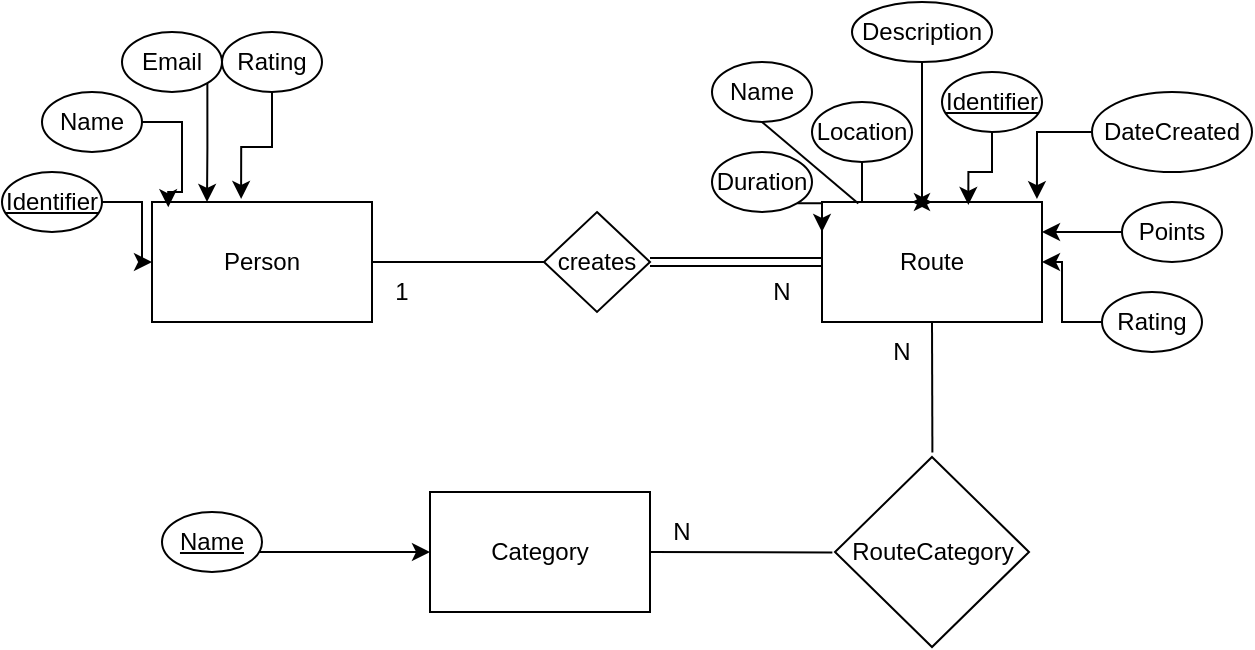 <mxfile version="10.6.5" type="device"><diagram id="I5HzPMfTuk4XGvRj4fif" name="Page-1"><mxGraphModel dx="562" dy="290" grid="1" gridSize="10" guides="1" tooltips="1" connect="1" arrows="1" fold="1" page="1" pageScale="1" pageWidth="827" pageHeight="1169" math="0" shadow="0"><root><mxCell id="0"/><mxCell id="1" parent="0"/><mxCell id="sx0cLf27U61Tal4f1JIm-5" value="Route" style="rounded=0;whiteSpace=wrap;html=1;" parent="1" vertex="1"><mxGeometry x="460" y="200" width="110" height="60" as="geometry"/></mxCell><mxCell id="sx0cLf27U61Tal4f1JIm-2" value="Person" style="rounded=0;whiteSpace=wrap;html=1;" parent="1" vertex="1"><mxGeometry x="125" y="200" width="110" height="60" as="geometry"/></mxCell><mxCell id="sx0cLf27U61Tal4f1JIm-7" value="Category" style="rounded=0;whiteSpace=wrap;html=1;" parent="1" vertex="1"><mxGeometry x="264" y="345" width="110" height="60" as="geometry"/></mxCell><mxCell id="sx0cLf27U61Tal4f1JIm-15" style="edgeStyle=orthogonalEdgeStyle;rounded=0;orthogonalLoop=1;jettySize=auto;html=1;exitX=1;exitY=1;exitDx=0;exitDy=0;entryX=0.25;entryY=0;entryDx=0;entryDy=0;" parent="1" source="sx0cLf27U61Tal4f1JIm-8" target="sx0cLf27U61Tal4f1JIm-2" edge="1"><mxGeometry relative="1" as="geometry"/></mxCell><mxCell id="sx0cLf27U61Tal4f1JIm-8" value="Email" style="ellipse;whiteSpace=wrap;html=1;" parent="1" vertex="1"><mxGeometry x="110" y="115" width="50" height="30" as="geometry"/></mxCell><mxCell id="sx0cLf27U61Tal4f1JIm-14" style="edgeStyle=orthogonalEdgeStyle;rounded=0;orthogonalLoop=1;jettySize=auto;html=1;exitX=1;exitY=0.5;exitDx=0;exitDy=0;entryX=0.074;entryY=0.044;entryDx=0;entryDy=0;entryPerimeter=0;" parent="1" source="sx0cLf27U61Tal4f1JIm-10" target="sx0cLf27U61Tal4f1JIm-2" edge="1"><mxGeometry relative="1" as="geometry"/></mxCell><mxCell id="sx0cLf27U61Tal4f1JIm-10" value="Name" style="ellipse;whiteSpace=wrap;html=1;" parent="1" vertex="1"><mxGeometry x="70" y="145" width="50" height="30" as="geometry"/></mxCell><mxCell id="sx0cLf27U61Tal4f1JIm-16" style="edgeStyle=orthogonalEdgeStyle;rounded=0;orthogonalLoop=1;jettySize=auto;html=1;exitX=0.5;exitY=1;exitDx=0;exitDy=0;entryX=0.405;entryY=-0.026;entryDx=0;entryDy=0;entryPerimeter=0;" parent="1" source="sx0cLf27U61Tal4f1JIm-11" target="sx0cLf27U61Tal4f1JIm-2" edge="1"><mxGeometry relative="1" as="geometry"><mxPoint x="185" y="190" as="targetPoint"/></mxGeometry></mxCell><mxCell id="sx0cLf27U61Tal4f1JIm-11" value="Rating" style="ellipse;whiteSpace=wrap;html=1;" parent="1" vertex="1"><mxGeometry x="160" y="115" width="50" height="30" as="geometry"/></mxCell><mxCell id="sx0cLf27U61Tal4f1JIm-13" style="edgeStyle=orthogonalEdgeStyle;rounded=0;orthogonalLoop=1;jettySize=auto;html=1;entryX=0;entryY=0.5;entryDx=0;entryDy=0;" parent="1" source="sx0cLf27U61Tal4f1JIm-12" target="sx0cLf27U61Tal4f1JIm-2" edge="1"><mxGeometry relative="1" as="geometry"/></mxCell><mxCell id="sx0cLf27U61Tal4f1JIm-12" value="Identifier" style="ellipse;whiteSpace=wrap;html=1;fontStyle=4" parent="1" vertex="1"><mxGeometry x="50" y="185" width="50" height="30" as="geometry"/></mxCell><mxCell id="sx0cLf27U61Tal4f1JIm-19" value="creates&lt;br&gt;" style="rhombus;whiteSpace=wrap;html=1;" parent="1" vertex="1"><mxGeometry x="321" y="205" width="53" height="50" as="geometry"/></mxCell><mxCell id="sx0cLf27U61Tal4f1JIm-22" value="" style="endArrow=none;html=1;entryX=0;entryY=0.5;entryDx=0;entryDy=0;exitX=1;exitY=0.5;exitDx=0;exitDy=0;" parent="1" source="sx0cLf27U61Tal4f1JIm-2" target="sx0cLf27U61Tal4f1JIm-19" edge="1"><mxGeometry width="50" height="50" relative="1" as="geometry"><mxPoint x="240" y="230" as="sourcePoint"/><mxPoint x="300" y="240" as="targetPoint"/></mxGeometry></mxCell><mxCell id="sx0cLf27U61Tal4f1JIm-25" value="" style="endArrow=none;html=1;exitX=1;exitY=0.5;exitDx=0;exitDy=0;shape=link;" parent="1" source="sx0cLf27U61Tal4f1JIm-19" edge="1"><mxGeometry width="50" height="50" relative="1" as="geometry"><mxPoint x="410" y="280" as="sourcePoint"/><mxPoint x="460" y="230" as="targetPoint"/></mxGeometry></mxCell><mxCell id="sx0cLf27U61Tal4f1JIm-26" value="1" style="text;html=1;strokeColor=none;fillColor=none;align=center;verticalAlign=middle;whiteSpace=wrap;rounded=0;" parent="1" vertex="1"><mxGeometry x="240" y="235" width="20" height="20" as="geometry"/></mxCell><mxCell id="sx0cLf27U61Tal4f1JIm-27" value="N" style="text;html=1;strokeColor=none;fillColor=none;align=center;verticalAlign=middle;whiteSpace=wrap;rounded=0;" parent="1" vertex="1"><mxGeometry x="430" y="235" width="20" height="20" as="geometry"/></mxCell><mxCell id="sx0cLf27U61Tal4f1JIm-46" style="edgeStyle=orthogonalEdgeStyle;rounded=0;orthogonalLoop=1;jettySize=auto;html=1;entryX=0.665;entryY=0.024;entryDx=0;entryDy=0;entryPerimeter=0;" parent="1" source="sx0cLf27U61Tal4f1JIm-30" target="sx0cLf27U61Tal4f1JIm-5" edge="1"><mxGeometry relative="1" as="geometry"/></mxCell><mxCell id="sx0cLf27U61Tal4f1JIm-30" value="Identifier" style="ellipse;whiteSpace=wrap;html=1;fontStyle=4" parent="1" vertex="1"><mxGeometry x="520" y="135" width="50" height="30" as="geometry"/></mxCell><mxCell id="sx0cLf27U61Tal4f1JIm-42" style="edgeStyle=orthogonalEdgeStyle;rounded=0;orthogonalLoop=1;jettySize=auto;html=1;exitX=0.5;exitY=1;exitDx=0;exitDy=0;" parent="1" source="sx0cLf27U61Tal4f1JIm-32" target="sx0cLf27U61Tal4f1JIm-5" edge="1"><mxGeometry relative="1" as="geometry"/></mxCell><mxCell id="sx0cLf27U61Tal4f1JIm-32" value="Location" style="ellipse;whiteSpace=wrap;html=1;" parent="1" vertex="1"><mxGeometry x="455" y="150" width="50" height="30" as="geometry"/></mxCell><mxCell id="sx0cLf27U61Tal4f1JIm-33" value="Name" style="ellipse;whiteSpace=wrap;html=1;" parent="1" vertex="1"><mxGeometry x="405" y="130" width="50" height="30" as="geometry"/></mxCell><mxCell id="sx0cLf27U61Tal4f1JIm-45" style="edgeStyle=orthogonalEdgeStyle;rounded=0;orthogonalLoop=1;jettySize=auto;html=1;exitX=0.5;exitY=1;exitDx=0;exitDy=0;" parent="1" source="sx0cLf27U61Tal4f1JIm-34" edge="1"><mxGeometry relative="1" as="geometry"><mxPoint x="505" y="200" as="targetPoint"/><Array as="points"><mxPoint x="510" y="200"/></Array></mxGeometry></mxCell><mxCell id="sx0cLf27U61Tal4f1JIm-34" value="Description" style="ellipse;whiteSpace=wrap;html=1;" parent="1" vertex="1"><mxGeometry x="475" y="100" width="70" height="30" as="geometry"/></mxCell><mxCell id="sx0cLf27U61Tal4f1JIm-47" style="edgeStyle=orthogonalEdgeStyle;rounded=0;orthogonalLoop=1;jettySize=auto;html=1;" parent="1" source="sx0cLf27U61Tal4f1JIm-35" target="sx0cLf27U61Tal4f1JIm-5" edge="1"><mxGeometry relative="1" as="geometry"/></mxCell><mxCell id="sx0cLf27U61Tal4f1JIm-35" value="Rating" style="ellipse;whiteSpace=wrap;html=1;" parent="1" vertex="1"><mxGeometry x="600" y="245" width="50" height="30" as="geometry"/></mxCell><mxCell id="sx0cLf27U61Tal4f1JIm-41" style="edgeStyle=orthogonalEdgeStyle;rounded=0;orthogonalLoop=1;jettySize=auto;html=1;exitX=1;exitY=1;exitDx=0;exitDy=0;entryX=0;entryY=0.25;entryDx=0;entryDy=0;" parent="1" source="sx0cLf27U61Tal4f1JIm-36" target="sx0cLf27U61Tal4f1JIm-5" edge="1"><mxGeometry relative="1" as="geometry"><mxPoint x="447.857" y="220" as="targetPoint"/></mxGeometry></mxCell><mxCell id="sx0cLf27U61Tal4f1JIm-36" value="Duration" style="ellipse;whiteSpace=wrap;html=1;" parent="1" vertex="1"><mxGeometry x="405" y="175" width="50" height="30" as="geometry"/></mxCell><mxCell id="sx0cLf27U61Tal4f1JIm-49" style="edgeStyle=orthogonalEdgeStyle;rounded=0;orthogonalLoop=1;jettySize=auto;html=1;entryX=0.977;entryY=-0.024;entryDx=0;entryDy=0;entryPerimeter=0;" parent="1" source="sx0cLf27U61Tal4f1JIm-37" target="sx0cLf27U61Tal4f1JIm-5" edge="1"><mxGeometry relative="1" as="geometry"/></mxCell><mxCell id="sx0cLf27U61Tal4f1JIm-37" value="DateCreated" style="ellipse;whiteSpace=wrap;html=1;" parent="1" vertex="1"><mxGeometry x="595" y="145" width="80" height="40" as="geometry"/></mxCell><mxCell id="sx0cLf27U61Tal4f1JIm-48" style="edgeStyle=orthogonalEdgeStyle;rounded=0;orthogonalLoop=1;jettySize=auto;html=1;entryX=1;entryY=0.25;entryDx=0;entryDy=0;" parent="1" source="sx0cLf27U61Tal4f1JIm-38" target="sx0cLf27U61Tal4f1JIm-5" edge="1"><mxGeometry relative="1" as="geometry"/></mxCell><mxCell id="sx0cLf27U61Tal4f1JIm-38" value="Points" style="ellipse;whiteSpace=wrap;html=1;" parent="1" vertex="1"><mxGeometry x="610" y="200" width="50" height="30" as="geometry"/></mxCell><mxCell id="sx0cLf27U61Tal4f1JIm-44" value="" style="endArrow=none;html=1;entryX=0.5;entryY=1;entryDx=0;entryDy=0;exitX=0.165;exitY=0.012;exitDx=0;exitDy=0;exitPerimeter=0;" parent="1" source="sx0cLf27U61Tal4f1JIm-5" target="sx0cLf27U61Tal4f1JIm-33" edge="1"><mxGeometry width="50" height="50" relative="1" as="geometry"><mxPoint x="296" y="195" as="sourcePoint"/><mxPoint x="346" y="145" as="targetPoint"/></mxGeometry></mxCell><mxCell id="sx0cLf27U61Tal4f1JIm-53" value="" style="endArrow=none;html=1;entryX=0;entryY=0.5;entryDx=0;entryDy=0;exitX=1;exitY=0.5;exitDx=0;exitDy=0;" parent="1" source="sx0cLf27U61Tal4f1JIm-7" edge="1"><mxGeometry width="50" height="50" relative="1" as="geometry"><mxPoint x="390" y="460" as="sourcePoint"/><mxPoint x="465.2" y="375.2" as="targetPoint"/></mxGeometry></mxCell><mxCell id="sx0cLf27U61Tal4f1JIm-54" value="" style="endArrow=none;html=1;entryX=0.5;entryY=1;entryDx=0;entryDy=0;exitX=0.5;exitY=0;exitDx=0;exitDy=0;" parent="1" target="sx0cLf27U61Tal4f1JIm-5" edge="1"><mxGeometry width="50" height="50" relative="1" as="geometry"><mxPoint x="515.2" y="325.2" as="sourcePoint"/><mxPoint x="530" y="270" as="targetPoint"/></mxGeometry></mxCell><mxCell id="sx0cLf27U61Tal4f1JIm-55" value="N" style="text;html=1;strokeColor=none;fillColor=none;align=center;verticalAlign=middle;whiteSpace=wrap;rounded=0;" parent="1" vertex="1"><mxGeometry x="490" y="265" width="20" height="20" as="geometry"/></mxCell><mxCell id="sx0cLf27U61Tal4f1JIm-56" value="N" style="text;html=1;strokeColor=none;fillColor=none;align=center;verticalAlign=middle;whiteSpace=wrap;rounded=0;" parent="1" vertex="1"><mxGeometry x="380" y="355" width="20" height="20" as="geometry"/></mxCell><mxCell id="sx0cLf27U61Tal4f1JIm-58" style="edgeStyle=orthogonalEdgeStyle;rounded=0;orthogonalLoop=1;jettySize=auto;html=1;entryX=0;entryY=0.5;entryDx=0;entryDy=0;" parent="1" source="sx0cLf27U61Tal4f1JIm-57" target="sx0cLf27U61Tal4f1JIm-7" edge="1"><mxGeometry relative="1" as="geometry"><Array as="points"><mxPoint x="240" y="375"/><mxPoint x="240" y="375"/></Array></mxGeometry></mxCell><mxCell id="sx0cLf27U61Tal4f1JIm-57" value="Name" style="ellipse;whiteSpace=wrap;html=1;fontStyle=4" parent="1" vertex="1"><mxGeometry x="130" y="355" width="50" height="30" as="geometry"/></mxCell><mxCell id="2fo6EODxpbXdTXpy8ve5-1" value="RouteCategory&lt;br&gt;" style="rhombus;whiteSpace=wrap;html=1;" vertex="1" parent="1"><mxGeometry x="466.5" y="327.5" width="97" height="95" as="geometry"/></mxCell></root></mxGraphModel></diagram></mxfile>
